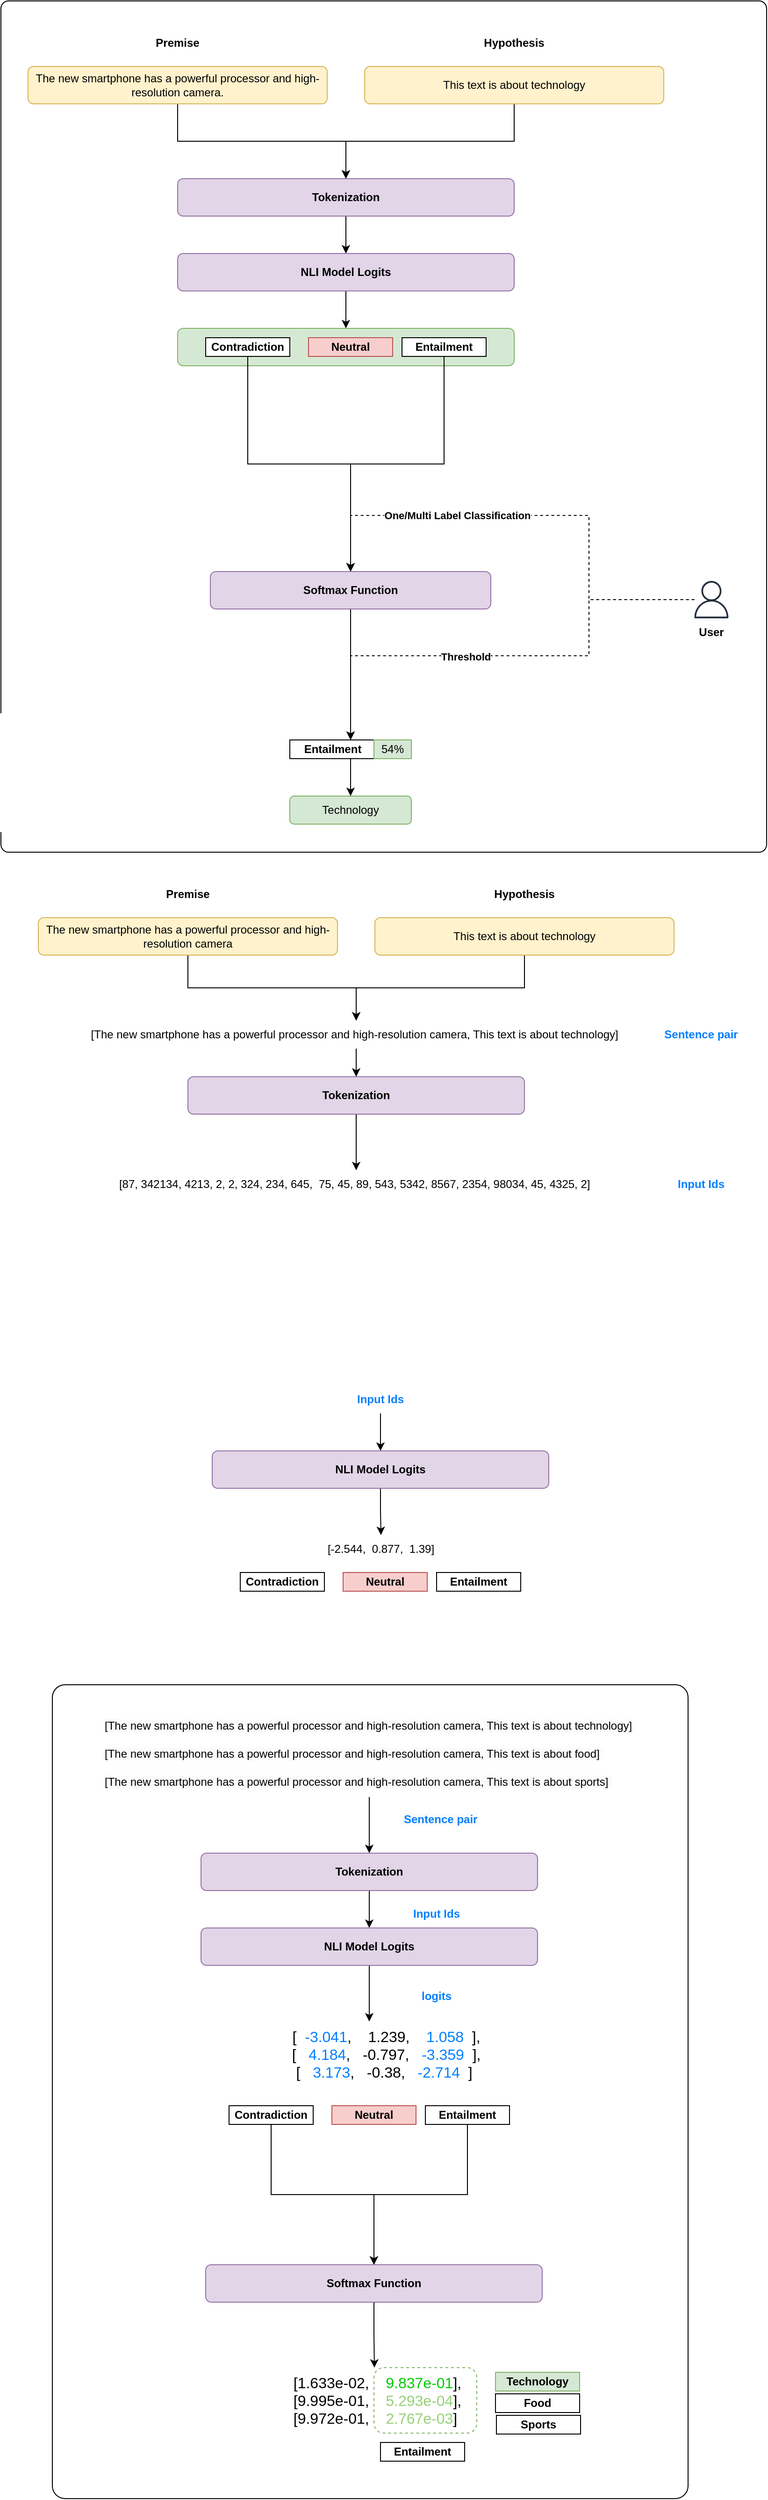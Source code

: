 <mxfile version="24.7.16">
  <diagram name="Page-1" id="dfQR-kPRDJGV_gXk_9GB">
    <mxGraphModel dx="934" dy="942" grid="1" gridSize="10" guides="1" tooltips="1" connect="1" arrows="1" fold="1" page="1" pageScale="1" pageWidth="850" pageHeight="1100" math="0" shadow="0">
      <root>
        <mxCell id="0" />
        <mxCell id="1" parent="0" />
        <mxCell id="vmwlEy9ohyI4V3-F_dBx-31" value="" style="group" vertex="1" connectable="0" parent="1">
          <mxGeometry x="51" y="990" width="799" height="340" as="geometry" />
        </mxCell>
        <mxCell id="vmwlEy9ohyI4V3-F_dBx-23" style="edgeStyle=orthogonalEdgeStyle;rounded=0;orthogonalLoop=1;jettySize=auto;html=1;" edge="1" parent="vmwlEy9ohyI4V3-F_dBx-31" source="vmwlEy9ohyI4V3-F_dBx-15" target="vmwlEy9ohyI4V3-F_dBx-22">
          <mxGeometry relative="1" as="geometry" />
        </mxCell>
        <mxCell id="vmwlEy9ohyI4V3-F_dBx-15" value="The new smartphone has a powerful processor and high-resolution camera" style="rounded=1;whiteSpace=wrap;html=1;fillColor=#fff2cc;strokeColor=#d6b656;" vertex="1" parent="vmwlEy9ohyI4V3-F_dBx-31">
          <mxGeometry x="40" y="40" width="320" height="40" as="geometry" />
        </mxCell>
        <mxCell id="vmwlEy9ohyI4V3-F_dBx-24" style="edgeStyle=orthogonalEdgeStyle;rounded=0;orthogonalLoop=1;jettySize=auto;html=1;" edge="1" parent="vmwlEy9ohyI4V3-F_dBx-31" source="vmwlEy9ohyI4V3-F_dBx-17" target="vmwlEy9ohyI4V3-F_dBx-22">
          <mxGeometry relative="1" as="geometry" />
        </mxCell>
        <mxCell id="vmwlEy9ohyI4V3-F_dBx-17" value="This text is about technology" style="rounded=1;whiteSpace=wrap;html=1;fillColor=#fff2cc;strokeColor=#d6b656;" vertex="1" parent="vmwlEy9ohyI4V3-F_dBx-31">
          <mxGeometry x="400" y="40" width="320" height="40" as="geometry" />
        </mxCell>
        <mxCell id="vmwlEy9ohyI4V3-F_dBx-27" style="edgeStyle=orthogonalEdgeStyle;rounded=0;orthogonalLoop=1;jettySize=auto;html=1;" edge="1" parent="vmwlEy9ohyI4V3-F_dBx-31" source="vmwlEy9ohyI4V3-F_dBx-18" target="vmwlEy9ohyI4V3-F_dBx-26">
          <mxGeometry relative="1" as="geometry" />
        </mxCell>
        <mxCell id="vmwlEy9ohyI4V3-F_dBx-18" value="&lt;b&gt;Tokenization&lt;/b&gt;" style="rounded=1;whiteSpace=wrap;html=1;fillColor=#e1d5e7;strokeColor=#9673a6;" vertex="1" parent="vmwlEy9ohyI4V3-F_dBx-31">
          <mxGeometry x="200" y="210" width="360" height="40" as="geometry" />
        </mxCell>
        <mxCell id="vmwlEy9ohyI4V3-F_dBx-19" value="&lt;b&gt;Premise&lt;/b&gt;" style="text;html=1;align=center;verticalAlign=middle;whiteSpace=wrap;rounded=0;" vertex="1" parent="vmwlEy9ohyI4V3-F_dBx-31">
          <mxGeometry x="170" width="60" height="30" as="geometry" />
        </mxCell>
        <mxCell id="vmwlEy9ohyI4V3-F_dBx-20" value="&lt;b&gt;Hypothesis&lt;/b&gt;" style="text;html=1;align=center;verticalAlign=middle;whiteSpace=wrap;rounded=0;" vertex="1" parent="vmwlEy9ohyI4V3-F_dBx-31">
          <mxGeometry x="530" width="60" height="30" as="geometry" />
        </mxCell>
        <mxCell id="vmwlEy9ohyI4V3-F_dBx-25" style="edgeStyle=orthogonalEdgeStyle;rounded=0;orthogonalLoop=1;jettySize=auto;html=1;entryX=0.5;entryY=0;entryDx=0;entryDy=0;" edge="1" parent="vmwlEy9ohyI4V3-F_dBx-31" source="vmwlEy9ohyI4V3-F_dBx-22" target="vmwlEy9ohyI4V3-F_dBx-18">
          <mxGeometry relative="1" as="geometry" />
        </mxCell>
        <mxCell id="vmwlEy9ohyI4V3-F_dBx-22" value="[The new smartphone has a powerful processor and high-resolution camera, This text is about technology]&amp;nbsp;" style="text;html=1;align=center;verticalAlign=middle;whiteSpace=wrap;rounded=0;" vertex="1" parent="vmwlEy9ohyI4V3-F_dBx-31">
          <mxGeometry y="150" width="760" height="30" as="geometry" />
        </mxCell>
        <mxCell id="vmwlEy9ohyI4V3-F_dBx-26" value="[87, 342134, 4213, 2, 2, 324, 234, 645,&amp;nbsp; 75, 45, 89, 543, 5342, 8567, 2354, 98034, 45, 4325, 2]&amp;nbsp;" style="text;html=1;align=center;verticalAlign=middle;whiteSpace=wrap;rounded=0;" vertex="1" parent="vmwlEy9ohyI4V3-F_dBx-31">
          <mxGeometry y="310" width="760" height="30" as="geometry" />
        </mxCell>
        <mxCell id="vmwlEy9ohyI4V3-F_dBx-28" value="&lt;b&gt;&lt;font color=&quot;#007fff&quot;&gt;Input Ids&lt;/font&gt;&lt;/b&gt;" style="text;html=1;align=center;verticalAlign=middle;whiteSpace=wrap;rounded=0;" vertex="1" parent="vmwlEy9ohyI4V3-F_dBx-31">
          <mxGeometry x="719" y="310" width="60" height="30" as="geometry" />
        </mxCell>
        <mxCell id="vmwlEy9ohyI4V3-F_dBx-29" value="&lt;b&gt;&lt;font color=&quot;#007fff&quot;&gt;Sentence pair&lt;/font&gt;&lt;/b&gt;" style="text;html=1;align=center;verticalAlign=middle;whiteSpace=wrap;rounded=0;" vertex="1" parent="vmwlEy9ohyI4V3-F_dBx-31">
          <mxGeometry x="699" y="150" width="100" height="30" as="geometry" />
        </mxCell>
        <mxCell id="vmwlEy9ohyI4V3-F_dBx-134" value="" style="group" vertex="1" connectable="0" parent="1">
          <mxGeometry x="51" y="50" width="819" height="910" as="geometry" />
        </mxCell>
        <mxCell id="vmwlEy9ohyI4V3-F_dBx-133" value="" style="rounded=1;whiteSpace=wrap;html=1;arcSize=1;" vertex="1" parent="vmwlEy9ohyI4V3-F_dBx-134">
          <mxGeometry width="819" height="910" as="geometry" />
        </mxCell>
        <mxCell id="vmwlEy9ohyI4V3-F_dBx-13" value="" style="group" vertex="1" connectable="0" parent="vmwlEy9ohyI4V3-F_dBx-134">
          <mxGeometry x="29" y="30" width="770" height="850" as="geometry" />
        </mxCell>
        <mxCell id="vmwlEy9ohyI4V3-F_dBx-3" value="" style="rounded=1;whiteSpace=wrap;html=1;fillColor=#d5e8d4;strokeColor=#82b366;" vertex="1" parent="vmwlEy9ohyI4V3-F_dBx-13">
          <mxGeometry x="160" y="320" width="360" height="40" as="geometry" />
        </mxCell>
        <mxCell id="ps6qkKju_GtpTrmbrg-b-5" style="edgeStyle=orthogonalEdgeStyle;rounded=0;orthogonalLoop=1;jettySize=auto;html=1;entryX=0.5;entryY=0;entryDx=0;entryDy=0;" parent="vmwlEy9ohyI4V3-F_dBx-13" source="ps6qkKju_GtpTrmbrg-b-1" target="ps6qkKju_GtpTrmbrg-b-4" edge="1">
          <mxGeometry relative="1" as="geometry" />
        </mxCell>
        <mxCell id="ps6qkKju_GtpTrmbrg-b-1" value="The new smartphone has a powerful processor and high-resolution camera." style="rounded=1;whiteSpace=wrap;html=1;fillColor=#fff2cc;strokeColor=#d6b656;" parent="vmwlEy9ohyI4V3-F_dBx-13" vertex="1">
          <mxGeometry y="40" width="320" height="40" as="geometry" />
        </mxCell>
        <mxCell id="ps6qkKju_GtpTrmbrg-b-6" style="edgeStyle=orthogonalEdgeStyle;rounded=0;orthogonalLoop=1;jettySize=auto;html=1;entryX=0.5;entryY=0;entryDx=0;entryDy=0;" parent="vmwlEy9ohyI4V3-F_dBx-13" source="ps6qkKju_GtpTrmbrg-b-2" target="ps6qkKju_GtpTrmbrg-b-4" edge="1">
          <mxGeometry relative="1" as="geometry" />
        </mxCell>
        <mxCell id="ps6qkKju_GtpTrmbrg-b-2" value="This text is about technology" style="rounded=1;whiteSpace=wrap;html=1;fillColor=#fff2cc;strokeColor=#d6b656;" parent="vmwlEy9ohyI4V3-F_dBx-13" vertex="1">
          <mxGeometry x="360" y="40" width="320" height="40" as="geometry" />
        </mxCell>
        <mxCell id="ps6qkKju_GtpTrmbrg-b-8" style="edgeStyle=orthogonalEdgeStyle;rounded=0;orthogonalLoop=1;jettySize=auto;html=1;entryX=0.5;entryY=0;entryDx=0;entryDy=0;" parent="vmwlEy9ohyI4V3-F_dBx-13" source="ps6qkKju_GtpTrmbrg-b-4" target="ps6qkKju_GtpTrmbrg-b-7" edge="1">
          <mxGeometry relative="1" as="geometry" />
        </mxCell>
        <mxCell id="ps6qkKju_GtpTrmbrg-b-4" value="&lt;b&gt;Tokenization&lt;/b&gt;" style="rounded=1;whiteSpace=wrap;html=1;fillColor=#e1d5e7;strokeColor=#9673a6;" parent="vmwlEy9ohyI4V3-F_dBx-13" vertex="1">
          <mxGeometry x="160" y="160" width="360" height="40" as="geometry" />
        </mxCell>
        <mxCell id="vmwlEy9ohyI4V3-F_dBx-5" style="edgeStyle=orthogonalEdgeStyle;rounded=0;orthogonalLoop=1;jettySize=auto;html=1;entryX=0.5;entryY=0;entryDx=0;entryDy=0;" edge="1" parent="vmwlEy9ohyI4V3-F_dBx-13" source="ps6qkKju_GtpTrmbrg-b-7" target="vmwlEy9ohyI4V3-F_dBx-3">
          <mxGeometry relative="1" as="geometry" />
        </mxCell>
        <mxCell id="ps6qkKju_GtpTrmbrg-b-7" value="&lt;b&gt;NLI Model Logits&lt;/b&gt;" style="rounded=1;whiteSpace=wrap;html=1;fillColor=#e1d5e7;strokeColor=#9673a6;" parent="vmwlEy9ohyI4V3-F_dBx-13" vertex="1">
          <mxGeometry x="160" y="240" width="360" height="40" as="geometry" />
        </mxCell>
        <mxCell id="ps6qkKju_GtpTrmbrg-b-16" style="edgeStyle=orthogonalEdgeStyle;rounded=0;orthogonalLoop=1;jettySize=auto;html=1;" parent="vmwlEy9ohyI4V3-F_dBx-13" source="ps6qkKju_GtpTrmbrg-b-10" target="ps6qkKju_GtpTrmbrg-b-15" edge="1">
          <mxGeometry relative="1" as="geometry" />
        </mxCell>
        <mxCell id="ps6qkKju_GtpTrmbrg-b-10" value="&lt;b&gt;Contradiction&lt;/b&gt;" style="rounded=0;whiteSpace=wrap;html=1;" parent="vmwlEy9ohyI4V3-F_dBx-13" vertex="1">
          <mxGeometry x="190" y="330" width="90" height="20" as="geometry" />
        </mxCell>
        <mxCell id="ps6qkKju_GtpTrmbrg-b-17" style="edgeStyle=orthogonalEdgeStyle;rounded=0;orthogonalLoop=1;jettySize=auto;html=1;entryX=0.5;entryY=0;entryDx=0;entryDy=0;" parent="vmwlEy9ohyI4V3-F_dBx-13" source="ps6qkKju_GtpTrmbrg-b-11" target="ps6qkKju_GtpTrmbrg-b-15" edge="1">
          <mxGeometry relative="1" as="geometry" />
        </mxCell>
        <mxCell id="ps6qkKju_GtpTrmbrg-b-11" value="&lt;b&gt;Entailment&lt;/b&gt;" style="rounded=0;whiteSpace=wrap;html=1;" parent="vmwlEy9ohyI4V3-F_dBx-13" vertex="1">
          <mxGeometry x="400" y="330" width="90" height="20" as="geometry" />
        </mxCell>
        <mxCell id="ps6qkKju_GtpTrmbrg-b-12" value="&lt;b&gt;Neutral&lt;/b&gt;" style="rounded=0;whiteSpace=wrap;html=1;fillColor=#f8cecc;strokeColor=#b85450;" parent="vmwlEy9ohyI4V3-F_dBx-13" vertex="1">
          <mxGeometry x="300" y="330" width="90" height="20" as="geometry" />
        </mxCell>
        <mxCell id="ps6qkKju_GtpTrmbrg-b-23" style="edgeStyle=orthogonalEdgeStyle;rounded=0;orthogonalLoop=1;jettySize=auto;html=1;" parent="vmwlEy9ohyI4V3-F_dBx-13" source="ps6qkKju_GtpTrmbrg-b-15" edge="1">
          <mxGeometry relative="1" as="geometry">
            <mxPoint x="345" y="760" as="targetPoint" />
          </mxGeometry>
        </mxCell>
        <mxCell id="ps6qkKju_GtpTrmbrg-b-15" value="&lt;b&gt;Softmax Function&lt;/b&gt;" style="rounded=1;whiteSpace=wrap;html=1;fillColor=#e1d5e7;strokeColor=#9673a6;" parent="vmwlEy9ohyI4V3-F_dBx-13" vertex="1">
          <mxGeometry x="195" y="580" width="300" height="40" as="geometry" />
        </mxCell>
        <mxCell id="ps6qkKju_GtpTrmbrg-b-25" style="edgeStyle=orthogonalEdgeStyle;rounded=0;orthogonalLoop=1;jettySize=auto;html=1;dashed=1;entryX=0.5;entryY=0;entryDx=0;entryDy=0;" parent="vmwlEy9ohyI4V3-F_dBx-13" source="ps6qkKju_GtpTrmbrg-b-24" target="ps6qkKju_GtpTrmbrg-b-31" edge="1">
          <mxGeometry relative="1" as="geometry">
            <Array as="points">
              <mxPoint x="600" y="610" />
              <mxPoint x="600" y="670" />
              <mxPoint x="345" y="670" />
            </Array>
            <mxPoint x="345" y="720" as="targetPoint" />
          </mxGeometry>
        </mxCell>
        <mxCell id="vmwlEy9ohyI4V3-F_dBx-10" value="Threshold" style="edgeLabel;html=1;align=center;verticalAlign=middle;resizable=0;points=[];fontStyle=1" vertex="1" connectable="0" parent="ps6qkKju_GtpTrmbrg-b-25">
          <mxGeometry x="0.18" y="1" relative="1" as="geometry">
            <mxPoint as="offset" />
          </mxGeometry>
        </mxCell>
        <mxCell id="ps6qkKju_GtpTrmbrg-b-26" style="edgeStyle=orthogonalEdgeStyle;rounded=0;orthogonalLoop=1;jettySize=auto;html=1;entryX=0.5;entryY=0;entryDx=0;entryDy=0;dashed=1;" parent="vmwlEy9ohyI4V3-F_dBx-13" source="ps6qkKju_GtpTrmbrg-b-24" target="ps6qkKju_GtpTrmbrg-b-15" edge="1">
          <mxGeometry relative="1" as="geometry">
            <Array as="points">
              <mxPoint x="600" y="610" />
              <mxPoint x="600" y="520" />
              <mxPoint x="345" y="520" />
            </Array>
          </mxGeometry>
        </mxCell>
        <mxCell id="vmwlEy9ohyI4V3-F_dBx-11" value="&lt;b&gt;One/Multi Label Classification&lt;/b&gt;" style="edgeLabel;html=1;align=center;verticalAlign=middle;resizable=0;points=[];" vertex="1" connectable="0" parent="ps6qkKju_GtpTrmbrg-b-26">
          <mxGeometry x="0.328" relative="1" as="geometry">
            <mxPoint as="offset" />
          </mxGeometry>
        </mxCell>
        <mxCell id="ps6qkKju_GtpTrmbrg-b-24" value="" style="sketch=0;outlineConnect=0;fontColor=#232F3E;gradientColor=none;fillColor=#232F3D;strokeColor=none;dashed=0;verticalLabelPosition=bottom;verticalAlign=top;align=center;html=1;fontSize=12;fontStyle=0;aspect=fixed;pointerEvents=1;shape=mxgraph.aws4.user;" parent="vmwlEy9ohyI4V3-F_dBx-13" vertex="1">
          <mxGeometry x="711" y="590" width="40" height="40" as="geometry" />
        </mxCell>
        <mxCell id="ps6qkKju_GtpTrmbrg-b-27" value="&lt;b&gt;Premise&lt;/b&gt;" style="text;html=1;align=center;verticalAlign=middle;whiteSpace=wrap;rounded=0;" parent="vmwlEy9ohyI4V3-F_dBx-13" vertex="1">
          <mxGeometry x="130" width="60" height="30" as="geometry" />
        </mxCell>
        <mxCell id="ps6qkKju_GtpTrmbrg-b-28" value="&lt;b&gt;Hypothesis&lt;/b&gt;" style="text;html=1;align=center;verticalAlign=middle;whiteSpace=wrap;rounded=0;" parent="vmwlEy9ohyI4V3-F_dBx-13" vertex="1">
          <mxGeometry x="490" width="60" height="30" as="geometry" />
        </mxCell>
        <mxCell id="vmwlEy9ohyI4V3-F_dBx-6" value="" style="group" vertex="1" connectable="0" parent="vmwlEy9ohyI4V3-F_dBx-13">
          <mxGeometry x="280" y="760" width="130" height="20" as="geometry" />
        </mxCell>
        <mxCell id="ps6qkKju_GtpTrmbrg-b-31" value="&amp;nbsp; &amp;nbsp; &lt;b&gt;Entailment&lt;/b&gt;" style="rounded=0;whiteSpace=wrap;html=1;container=0;align=left;" parent="vmwlEy9ohyI4V3-F_dBx-6" vertex="1">
          <mxGeometry width="130" height="20" as="geometry" />
        </mxCell>
        <mxCell id="ps6qkKju_GtpTrmbrg-b-32" value="54%" style="rounded=0;whiteSpace=wrap;html=1;container=0;fillColor=#d5e8d4;strokeColor=#82b366;" parent="vmwlEy9ohyI4V3-F_dBx-6" vertex="1">
          <mxGeometry x="90" width="40" height="20" as="geometry" />
        </mxCell>
        <mxCell id="vmwlEy9ohyI4V3-F_dBx-8" value="Technology" style="rounded=1;whiteSpace=wrap;html=1;fillColor=#d5e8d4;strokeColor=#82b366;" vertex="1" parent="vmwlEy9ohyI4V3-F_dBx-13">
          <mxGeometry x="280" y="820" width="130" height="30" as="geometry" />
        </mxCell>
        <mxCell id="vmwlEy9ohyI4V3-F_dBx-9" style="edgeStyle=orthogonalEdgeStyle;rounded=0;orthogonalLoop=1;jettySize=auto;html=1;entryX=0.5;entryY=0;entryDx=0;entryDy=0;" edge="1" parent="vmwlEy9ohyI4V3-F_dBx-13" source="ps6qkKju_GtpTrmbrg-b-31" target="vmwlEy9ohyI4V3-F_dBx-8">
          <mxGeometry relative="1" as="geometry" />
        </mxCell>
        <mxCell id="vmwlEy9ohyI4V3-F_dBx-12" value="&lt;b&gt;User&lt;/b&gt;" style="text;html=1;align=center;verticalAlign=middle;whiteSpace=wrap;rounded=0;" vertex="1" parent="vmwlEy9ohyI4V3-F_dBx-13">
          <mxGeometry x="701" y="630" width="60" height="30" as="geometry" />
        </mxCell>
        <mxCell id="vmwlEy9ohyI4V3-F_dBx-135" value="" style="group" vertex="1" connectable="0" parent="1">
          <mxGeometry x="277" y="1530" width="360" height="220" as="geometry" />
        </mxCell>
        <mxCell id="vmwlEy9ohyI4V3-F_dBx-33" style="edgeStyle=orthogonalEdgeStyle;rounded=0;orthogonalLoop=1;jettySize=auto;html=1;entryX=0.5;entryY=0;entryDx=0;entryDy=0;" edge="1" parent="vmwlEy9ohyI4V3-F_dBx-135" source="vmwlEy9ohyI4V3-F_dBx-30" target="vmwlEy9ohyI4V3-F_dBx-32">
          <mxGeometry relative="1" as="geometry" />
        </mxCell>
        <mxCell id="vmwlEy9ohyI4V3-F_dBx-30" value="&lt;b&gt;&lt;font color=&quot;#007fff&quot;&gt;Input Ids&lt;/font&gt;&lt;/b&gt;" style="text;html=1;align=center;verticalAlign=middle;whiteSpace=wrap;rounded=0;" vertex="1" parent="vmwlEy9ohyI4V3-F_dBx-135">
          <mxGeometry x="150" width="60" height="30" as="geometry" />
        </mxCell>
        <mxCell id="vmwlEy9ohyI4V3-F_dBx-38" style="edgeStyle=orthogonalEdgeStyle;rounded=0;orthogonalLoop=1;jettySize=auto;html=1;entryX=0.5;entryY=0;entryDx=0;entryDy=0;" edge="1" parent="vmwlEy9ohyI4V3-F_dBx-135" source="vmwlEy9ohyI4V3-F_dBx-32" target="vmwlEy9ohyI4V3-F_dBx-37">
          <mxGeometry relative="1" as="geometry" />
        </mxCell>
        <mxCell id="vmwlEy9ohyI4V3-F_dBx-32" value="&lt;b&gt;NLI Model Logits&lt;/b&gt;" style="rounded=1;whiteSpace=wrap;html=1;fillColor=#e1d5e7;strokeColor=#9673a6;" vertex="1" parent="vmwlEy9ohyI4V3-F_dBx-135">
          <mxGeometry y="70" width="360" height="40" as="geometry" />
        </mxCell>
        <mxCell id="vmwlEy9ohyI4V3-F_dBx-34" value="&lt;b&gt;Contradiction&lt;/b&gt;" style="rounded=0;whiteSpace=wrap;html=1;" vertex="1" parent="vmwlEy9ohyI4V3-F_dBx-135">
          <mxGeometry x="30" y="200" width="90" height="20" as="geometry" />
        </mxCell>
        <mxCell id="vmwlEy9ohyI4V3-F_dBx-35" value="&lt;b&gt;Entailment&lt;/b&gt;" style="rounded=0;whiteSpace=wrap;html=1;" vertex="1" parent="vmwlEy9ohyI4V3-F_dBx-135">
          <mxGeometry x="240" y="200" width="90" height="20" as="geometry" />
        </mxCell>
        <mxCell id="vmwlEy9ohyI4V3-F_dBx-36" value="&lt;b&gt;Neutral&lt;/b&gt;" style="rounded=0;whiteSpace=wrap;html=1;fillColor=#f8cecc;strokeColor=#b85450;" vertex="1" parent="vmwlEy9ohyI4V3-F_dBx-135">
          <mxGeometry x="140" y="200" width="90" height="20" as="geometry" />
        </mxCell>
        <mxCell id="vmwlEy9ohyI4V3-F_dBx-37" value="[-2.544,&amp;nbsp; 0.877,&amp;nbsp; 1.39]" style="text;html=1;align=center;verticalAlign=middle;whiteSpace=wrap;rounded=0;" vertex="1" parent="vmwlEy9ohyI4V3-F_dBx-135">
          <mxGeometry x="32" y="160" width="297" height="30" as="geometry" />
        </mxCell>
        <mxCell id="vmwlEy9ohyI4V3-F_dBx-137" value="" style="group" vertex="1" connectable="0" parent="1">
          <mxGeometry x="106" y="1850" width="680" height="870" as="geometry" />
        </mxCell>
        <mxCell id="vmwlEy9ohyI4V3-F_dBx-136" value="" style="rounded=1;whiteSpace=wrap;html=1;arcSize=2;" vertex="1" parent="vmwlEy9ohyI4V3-F_dBx-137">
          <mxGeometry width="680" height="870" as="geometry" />
        </mxCell>
        <mxCell id="vmwlEy9ohyI4V3-F_dBx-39" value="&lt;span style=&quot;color: rgb(0, 0, 0); font-family: Helvetica; font-size: 12px; font-style: normal; font-variant-ligatures: normal; font-variant-caps: normal; font-weight: 400; letter-spacing: normal; orphans: 2; text-align: center; text-indent: 0px; text-transform: none; widows: 2; word-spacing: 0px; -webkit-text-stroke-width: 0px; white-space: normal; background-color: rgb(251, 251, 251); text-decoration-thickness: initial; text-decoration-style: initial; text-decoration-color: initial; display: inline !important; float: none;&quot;&gt;[The new smartphone has a powerful processor and high-resolution camera, This text is about technology]&amp;nbsp;&lt;/span&gt;" style="text;whiteSpace=wrap;html=1;" vertex="1" parent="vmwlEy9ohyI4V3-F_dBx-137">
          <mxGeometry x="54" y="30" width="570" height="30" as="geometry" />
        </mxCell>
        <mxCell id="vmwlEy9ohyI4V3-F_dBx-40" value="&lt;span style=&quot;color: rgb(0, 0, 0); font-family: Helvetica; font-size: 12px; font-style: normal; font-variant-ligatures: normal; font-variant-caps: normal; font-weight: 400; letter-spacing: normal; orphans: 2; text-align: center; text-indent: 0px; text-transform: none; widows: 2; word-spacing: 0px; -webkit-text-stroke-width: 0px; white-space: normal; background-color: rgb(251, 251, 251); text-decoration-thickness: initial; text-decoration-style: initial; text-decoration-color: initial; display: inline !important; float: none;&quot;&gt;[The new smartphone has a powerful processor and high-resolution camera, This text is about food]&amp;nbsp;&lt;/span&gt;" style="text;whiteSpace=wrap;html=1;" vertex="1" parent="vmwlEy9ohyI4V3-F_dBx-137">
          <mxGeometry x="54" y="60" width="570" height="30" as="geometry" />
        </mxCell>
        <mxCell id="vmwlEy9ohyI4V3-F_dBx-43" style="edgeStyle=orthogonalEdgeStyle;rounded=0;orthogonalLoop=1;jettySize=auto;html=1;entryX=0.5;entryY=0;entryDx=0;entryDy=0;" edge="1" parent="vmwlEy9ohyI4V3-F_dBx-137" source="vmwlEy9ohyI4V3-F_dBx-41" target="vmwlEy9ohyI4V3-F_dBx-42">
          <mxGeometry relative="1" as="geometry" />
        </mxCell>
        <mxCell id="vmwlEy9ohyI4V3-F_dBx-41" value="&lt;span style=&quot;color: rgb(0, 0, 0); font-family: Helvetica; font-size: 12px; font-style: normal; font-variant-ligatures: normal; font-variant-caps: normal; font-weight: 400; letter-spacing: normal; orphans: 2; text-align: center; text-indent: 0px; text-transform: none; widows: 2; word-spacing: 0px; -webkit-text-stroke-width: 0px; white-space: normal; background-color: rgb(251, 251, 251); text-decoration-thickness: initial; text-decoration-style: initial; text-decoration-color: initial; display: inline !important; float: none;&quot;&gt;[The new smartphone has a powerful processor and high-resolution camera, This text is about sports]&amp;nbsp;&lt;/span&gt;" style="text;whiteSpace=wrap;html=1;" vertex="1" parent="vmwlEy9ohyI4V3-F_dBx-137">
          <mxGeometry x="54" y="90" width="570" height="30" as="geometry" />
        </mxCell>
        <mxCell id="vmwlEy9ohyI4V3-F_dBx-60" style="edgeStyle=orthogonalEdgeStyle;rounded=0;orthogonalLoop=1;jettySize=auto;html=1;" edge="1" parent="vmwlEy9ohyI4V3-F_dBx-137" source="vmwlEy9ohyI4V3-F_dBx-42" target="vmwlEy9ohyI4V3-F_dBx-59">
          <mxGeometry relative="1" as="geometry" />
        </mxCell>
        <mxCell id="vmwlEy9ohyI4V3-F_dBx-42" value="&lt;b&gt;Tokenization&lt;/b&gt;" style="rounded=1;whiteSpace=wrap;html=1;fillColor=#e1d5e7;strokeColor=#9673a6;" vertex="1" parent="vmwlEy9ohyI4V3-F_dBx-137">
          <mxGeometry x="159" y="180" width="360" height="40" as="geometry" />
        </mxCell>
        <mxCell id="vmwlEy9ohyI4V3-F_dBx-58" value="&lt;b style=&quot;forced-color-adjust: none; color: rgb(0, 0, 0); font-family: Helvetica; font-size: 12px; font-style: normal; font-variant-ligatures: normal; font-variant-caps: normal; letter-spacing: normal; orphans: 2; text-align: center; text-indent: 0px; text-transform: none; widows: 2; word-spacing: 0px; -webkit-text-stroke-width: 0px; white-space: normal; background-color: rgb(251, 251, 251); text-decoration-thickness: initial; text-decoration-style: initial; text-decoration-color: initial;&quot;&gt;&lt;font color=&quot;#007fff&quot; style=&quot;forced-color-adjust: none;&quot;&gt;Sentence pair&lt;/font&gt;&lt;/b&gt;" style="text;whiteSpace=wrap;html=1;" vertex="1" parent="vmwlEy9ohyI4V3-F_dBx-137">
          <mxGeometry x="374" y="130" width="110" height="40" as="geometry" />
        </mxCell>
        <mxCell id="vmwlEy9ohyI4V3-F_dBx-63" style="edgeStyle=orthogonalEdgeStyle;rounded=0;orthogonalLoop=1;jettySize=auto;html=1;" edge="1" parent="vmwlEy9ohyI4V3-F_dBx-137" source="vmwlEy9ohyI4V3-F_dBx-59" target="vmwlEy9ohyI4V3-F_dBx-62">
          <mxGeometry relative="1" as="geometry" />
        </mxCell>
        <mxCell id="vmwlEy9ohyI4V3-F_dBx-59" value="&lt;b&gt;NLI Model Logits&lt;/b&gt;" style="rounded=1;whiteSpace=wrap;html=1;fillColor=#e1d5e7;strokeColor=#9673a6;" vertex="1" parent="vmwlEy9ohyI4V3-F_dBx-137">
          <mxGeometry x="159" y="260" width="360" height="40" as="geometry" />
        </mxCell>
        <mxCell id="vmwlEy9ohyI4V3-F_dBx-61" value="&lt;b&gt;&lt;font color=&quot;#007fff&quot;&gt;Input Ids&lt;/font&gt;&lt;/b&gt;" style="text;html=1;align=center;verticalAlign=middle;whiteSpace=wrap;rounded=0;" vertex="1" parent="vmwlEy9ohyI4V3-F_dBx-137">
          <mxGeometry x="381" y="230" width="60" height="30" as="geometry" />
        </mxCell>
        <mxCell id="vmwlEy9ohyI4V3-F_dBx-62" value="&lt;div style=&quot;font-size: 16px;&quot;&gt;&lt;font style=&quot;font-size: 16px;&quot;&gt;&amp;nbsp; &amp;nbsp; &amp;nbsp; &amp;nbsp; [&amp;nbsp; &lt;font color=&quot;#007fff&quot;&gt;-3.041&lt;/font&gt;,&amp;nbsp; &amp;nbsp; 1.239,&amp;nbsp; &amp;nbsp;&amp;nbsp;&lt;font color=&quot;#007fff&quot;&gt;1.058&lt;/font&gt;&lt;font color=&quot;#00cc00&quot;&gt;&amp;nbsp;&amp;nbsp;&lt;/font&gt;],&lt;/font&gt;&lt;/div&gt;&lt;div style=&quot;font-size: 16px;&quot;&gt;&lt;font style=&quot;font-size: 16px;&quot;&gt;&amp;nbsp; &amp;nbsp; &amp;nbsp; &amp;nbsp; [&amp;nbsp; &amp;nbsp;&lt;font color=&quot;#007fff&quot;&gt;4.184&lt;/font&gt;,&amp;nbsp; &amp;nbsp;-0.797,&amp;nbsp; &lt;font color=&quot;#007fff&quot;&gt;&amp;nbsp;-3.359&amp;nbsp;&lt;/font&gt;&lt;font color=&quot;#00cc00&quot;&gt;&amp;nbsp;&lt;/font&gt;],&lt;/font&gt;&lt;/div&gt;&lt;div style=&quot;font-size: 16px;&quot;&gt;&lt;font style=&quot;font-size: 16px;&quot;&gt;&amp;nbsp; &amp;nbsp; &amp;nbsp; &amp;nbsp;[&amp;nbsp; &amp;nbsp;&lt;font color=&quot;#007fff&quot;&gt;3.173&lt;/font&gt;,&amp;nbsp; &amp;nbsp;-0.38,&amp;nbsp; &amp;nbsp;&lt;font color=&quot;#007fff&quot;&gt;-2.714&amp;nbsp;&lt;/font&gt;&lt;font color=&quot;#00cc00&quot;&gt;&amp;nbsp;&lt;/font&gt;]&lt;/font&gt;&lt;/div&gt;" style="text;html=1;align=center;verticalAlign=middle;resizable=0;points=[];autosize=1;strokeColor=none;fillColor=none;" vertex="1" parent="vmwlEy9ohyI4V3-F_dBx-137">
          <mxGeometry x="194" y="360" width="290" height="70" as="geometry" />
        </mxCell>
        <mxCell id="vmwlEy9ohyI4V3-F_dBx-121" style="edgeStyle=orthogonalEdgeStyle;rounded=0;orthogonalLoop=1;jettySize=auto;html=1;" edge="1" parent="vmwlEy9ohyI4V3-F_dBx-137" source="vmwlEy9ohyI4V3-F_dBx-64" target="vmwlEy9ohyI4V3-F_dBx-105">
          <mxGeometry relative="1" as="geometry" />
        </mxCell>
        <mxCell id="vmwlEy9ohyI4V3-F_dBx-64" value="&lt;b&gt;Contradiction&lt;/b&gt;" style="rounded=0;whiteSpace=wrap;html=1;" vertex="1" parent="vmwlEy9ohyI4V3-F_dBx-137">
          <mxGeometry x="189" y="450" width="90" height="20" as="geometry" />
        </mxCell>
        <mxCell id="vmwlEy9ohyI4V3-F_dBx-122" style="edgeStyle=orthogonalEdgeStyle;rounded=0;orthogonalLoop=1;jettySize=auto;html=1;" edge="1" parent="vmwlEy9ohyI4V3-F_dBx-137" source="vmwlEy9ohyI4V3-F_dBx-65" target="vmwlEy9ohyI4V3-F_dBx-105">
          <mxGeometry relative="1" as="geometry" />
        </mxCell>
        <mxCell id="vmwlEy9ohyI4V3-F_dBx-65" value="&lt;b&gt;Entailment&lt;/b&gt;" style="rounded=0;whiteSpace=wrap;html=1;" vertex="1" parent="vmwlEy9ohyI4V3-F_dBx-137">
          <mxGeometry x="399" y="450" width="90" height="20" as="geometry" />
        </mxCell>
        <mxCell id="vmwlEy9ohyI4V3-F_dBx-66" value="&lt;b&gt;Neutral&lt;/b&gt;" style="rounded=0;whiteSpace=wrap;html=1;fillColor=#f8cecc;strokeColor=#b85450;" vertex="1" parent="vmwlEy9ohyI4V3-F_dBx-137">
          <mxGeometry x="299" y="450" width="90" height="20" as="geometry" />
        </mxCell>
        <mxCell id="vmwlEy9ohyI4V3-F_dBx-67" value="&lt;b&gt;&lt;font color=&quot;#007fff&quot;&gt;logits&lt;/font&gt;&lt;/b&gt;" style="text;html=1;align=center;verticalAlign=middle;whiteSpace=wrap;rounded=0;" vertex="1" parent="vmwlEy9ohyI4V3-F_dBx-137">
          <mxGeometry x="381" y="318" width="60" height="30" as="geometry" />
        </mxCell>
        <mxCell id="vmwlEy9ohyI4V3-F_dBx-125" style="edgeStyle=orthogonalEdgeStyle;rounded=0;orthogonalLoop=1;jettySize=auto;html=1;" edge="1" parent="vmwlEy9ohyI4V3-F_dBx-137" source="vmwlEy9ohyI4V3-F_dBx-105" target="vmwlEy9ohyI4V3-F_dBx-124">
          <mxGeometry relative="1" as="geometry" />
        </mxCell>
        <mxCell id="vmwlEy9ohyI4V3-F_dBx-105" value="&lt;b&gt;Softmax Function&lt;/b&gt;" style="rounded=1;whiteSpace=wrap;html=1;fillColor=#e1d5e7;strokeColor=#9673a6;" vertex="1" parent="vmwlEy9ohyI4V3-F_dBx-137">
          <mxGeometry x="164" y="620" width="360" height="40" as="geometry" />
        </mxCell>
        <mxCell id="vmwlEy9ohyI4V3-F_dBx-124" value="&lt;div style=&quot;font-size: 16px;&quot;&gt;&lt;div&gt;&amp;nbsp;[1.633e-02,&amp;nbsp; &amp;nbsp;&amp;nbsp;&lt;font color=&quot;#00cc00&quot;&gt;9.837e-01&lt;/font&gt;],&lt;/div&gt;&lt;div&gt;&amp;nbsp;[9.995e-01,&amp;nbsp; &amp;nbsp;&amp;nbsp;&lt;font color=&quot;#97d077&quot;&gt;5.293e-04&lt;/font&gt;],&lt;/div&gt;&lt;div&gt;&lt;span style=&quot;background-color: initial;&quot;&gt;[9.972e-01,&amp;nbsp; &amp;nbsp;&amp;nbsp;&lt;font color=&quot;#97d077&quot;&gt;2.767e-03&lt;/font&gt;]&lt;/span&gt;&lt;/div&gt;&lt;/div&gt;" style="text;html=1;align=center;verticalAlign=middle;resizable=0;points=[];autosize=1;strokeColor=none;fillColor=none;" vertex="1" parent="vmwlEy9ohyI4V3-F_dBx-137">
          <mxGeometry x="229.5" y="730" width="230" height="70" as="geometry" />
        </mxCell>
        <mxCell id="vmwlEy9ohyI4V3-F_dBx-126" value="&lt;b&gt;Entailment&lt;/b&gt;" style="rounded=0;whiteSpace=wrap;html=1;" vertex="1" parent="vmwlEy9ohyI4V3-F_dBx-137">
          <mxGeometry x="351" y="810" width="90" height="20" as="geometry" />
        </mxCell>
        <mxCell id="vmwlEy9ohyI4V3-F_dBx-127" value="" style="rounded=1;whiteSpace=wrap;html=1;fillColor=none;dashed=1;strokeColor=#82b366;" vertex="1" parent="vmwlEy9ohyI4V3-F_dBx-137">
          <mxGeometry x="344" y="730" width="110" height="70" as="geometry" />
        </mxCell>
        <mxCell id="vmwlEy9ohyI4V3-F_dBx-129" value="&lt;b&gt;Technology&lt;/b&gt;" style="rounded=0;whiteSpace=wrap;html=1;fillColor=#d5e8d4;strokeColor=#82b366;" vertex="1" parent="vmwlEy9ohyI4V3-F_dBx-137">
          <mxGeometry x="474" y="735" width="90" height="20" as="geometry" />
        </mxCell>
        <mxCell id="vmwlEy9ohyI4V3-F_dBx-131" value="&lt;b&gt;Food&lt;/b&gt;" style="rounded=0;whiteSpace=wrap;html=1;" vertex="1" parent="vmwlEy9ohyI4V3-F_dBx-137">
          <mxGeometry x="474" y="758" width="90" height="20" as="geometry" />
        </mxCell>
        <mxCell id="vmwlEy9ohyI4V3-F_dBx-132" value="&lt;b&gt;Sports&lt;/b&gt;" style="rounded=0;whiteSpace=wrap;html=1;" vertex="1" parent="vmwlEy9ohyI4V3-F_dBx-137">
          <mxGeometry x="475" y="781" width="90" height="20" as="geometry" />
        </mxCell>
      </root>
    </mxGraphModel>
  </diagram>
</mxfile>
